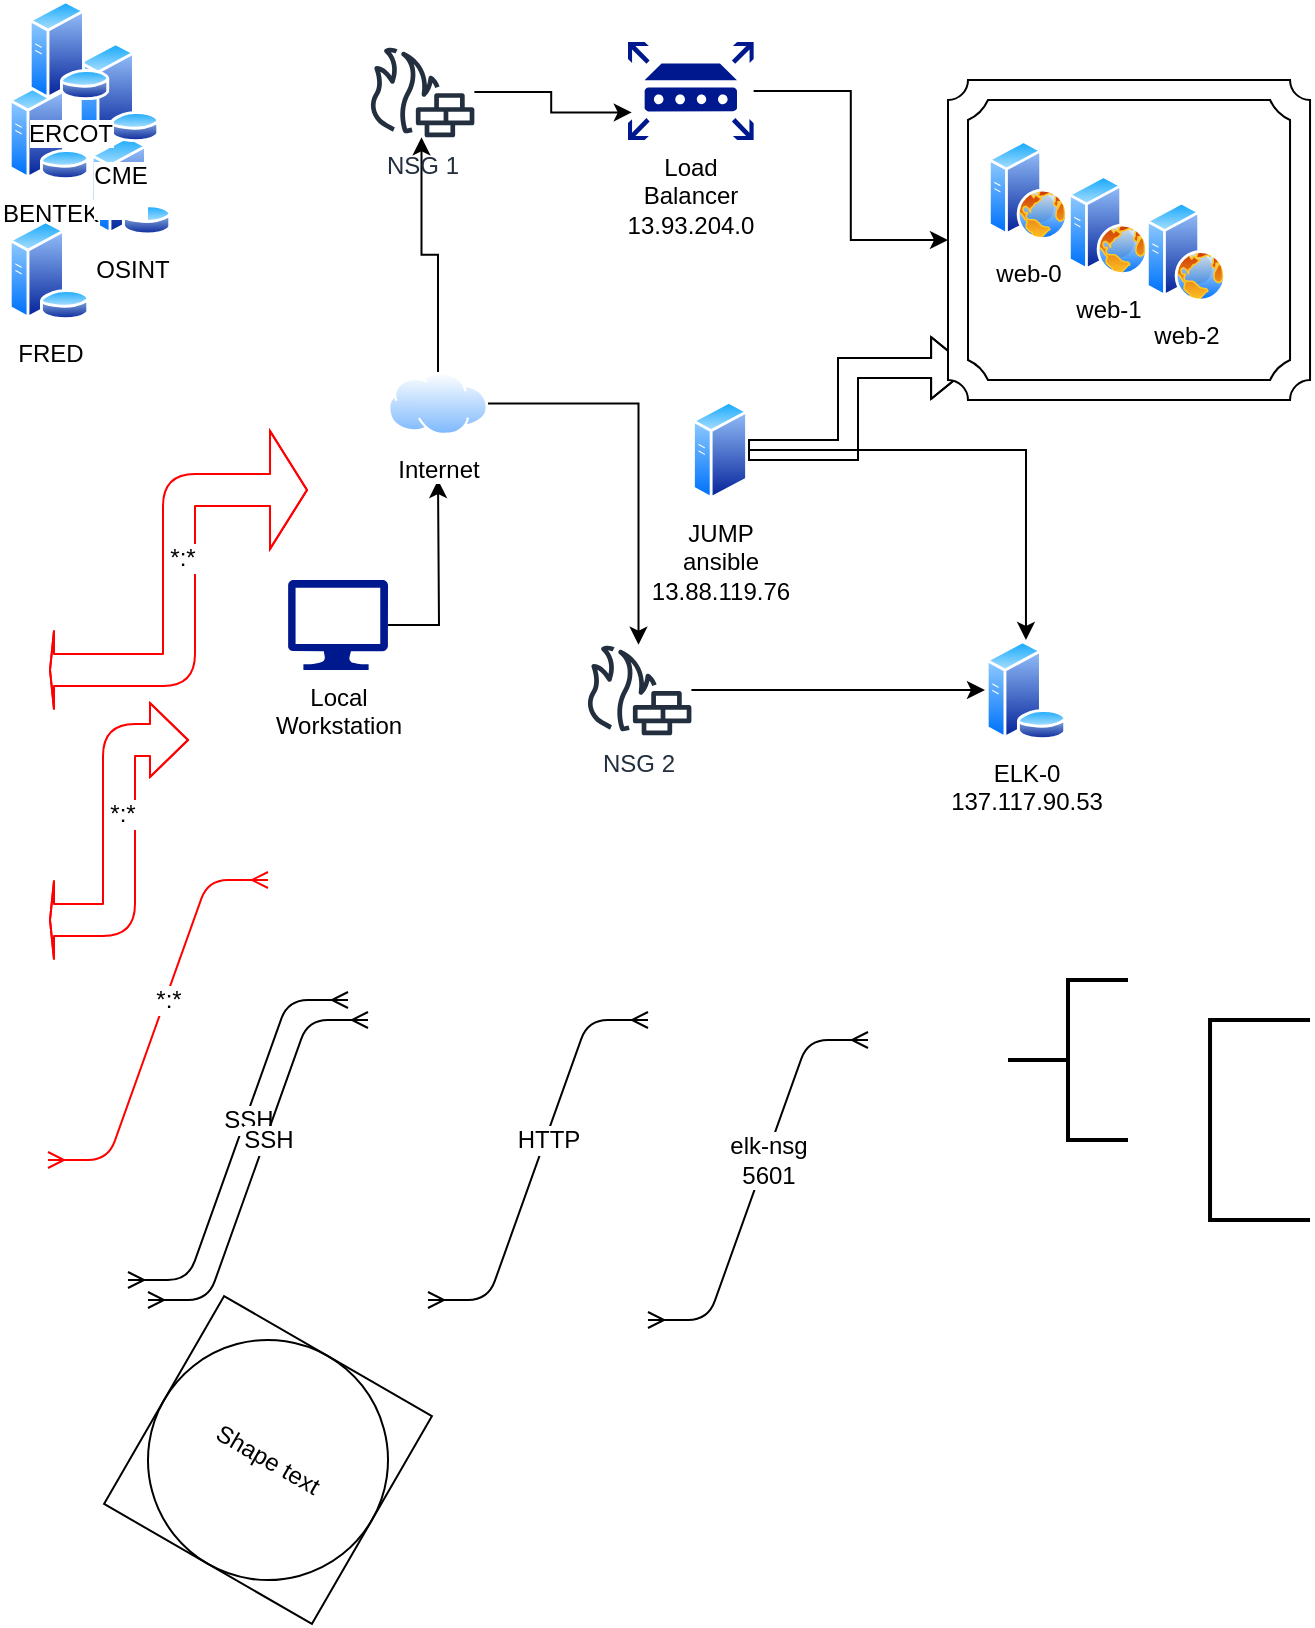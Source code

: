 <mxfile version="15.1.4" type="github">
  <diagram id="9okl2IrPLdP8ZMf2GUG3" name="Page-1">
    <mxGraphModel dx="755" dy="715" grid="1" gridSize="10" guides="1" tooltips="1" connect="1" arrows="1" fold="1" page="1" pageScale="1" pageWidth="850" pageHeight="1100" math="0" shadow="0">
      <root>
        <mxCell id="0" />
        <mxCell id="1" parent="0" />
        <mxCell id="ugEn6Aw3yPXX-bUqDPKo-30" value="OSINT" style="aspect=fixed;perimeter=ellipsePerimeter;html=1;align=center;shadow=0;dashed=0;spacingTop=3;image;image=img/lib/active_directory/database_server.svg;" parent="1" vertex="1">
          <mxGeometry x="61" y="127.62" width="41" height="50" as="geometry" />
        </mxCell>
        <mxCell id="ugEn6Aw3yPXX-bUqDPKo-29" value="BENTEK" style="aspect=fixed;perimeter=ellipsePerimeter;html=1;align=center;shadow=0;dashed=0;spacingTop=3;image;image=img/lib/active_directory/database_server.svg;" parent="1" vertex="1">
          <mxGeometry x="20" y="100" width="41" height="50" as="geometry" />
        </mxCell>
        <mxCell id="ugEn6Aw3yPXX-bUqDPKo-17" style="edgeStyle=orthogonalEdgeStyle;rounded=0;orthogonalLoop=1;jettySize=auto;html=1;" parent="1" source="ugEn6Aw3yPXX-bUqDPKo-3" edge="1">
          <mxGeometry relative="1" as="geometry">
            <mxPoint x="235" y="300.0" as="targetPoint" />
          </mxGeometry>
        </mxCell>
        <mxCell id="ugEn6Aw3yPXX-bUqDPKo-3" value="Local &lt;br&gt;Workstation" style="sketch=0;aspect=fixed;pointerEvents=1;shadow=0;dashed=0;html=1;strokeColor=none;labelPosition=center;verticalLabelPosition=bottom;verticalAlign=top;align=center;fillColor=#00188D;shape=mxgraph.azure.computer" parent="1" vertex="1">
          <mxGeometry x="160" y="350" width="50" height="45" as="geometry" />
        </mxCell>
        <mxCell id="ugEn6Aw3yPXX-bUqDPKo-24" style="edgeStyle=orthogonalEdgeStyle;rounded=0;orthogonalLoop=1;jettySize=auto;html=1;" parent="1" source="ugEn6Aw3yPXX-bUqDPKo-4" target="ugEn6Aw3yPXX-bUqDPKo-12" edge="1">
          <mxGeometry relative="1" as="geometry" />
        </mxCell>
        <mxCell id="ugEn6Aw3yPXX-bUqDPKo-25" style="edgeStyle=orthogonalEdgeStyle;rounded=0;orthogonalLoop=1;jettySize=auto;html=1;" parent="1" source="ugEn6Aw3yPXX-bUqDPKo-4" target="ugEn6Aw3yPXX-bUqDPKo-13" edge="1">
          <mxGeometry relative="1" as="geometry" />
        </mxCell>
        <mxCell id="ugEn6Aw3yPXX-bUqDPKo-4" value="Internet" style="aspect=fixed;perimeter=ellipsePerimeter;html=1;align=center;shadow=0;dashed=0;spacingTop=3;image;image=img/lib/active_directory/internet_cloud.svg;" parent="1" vertex="1">
          <mxGeometry x="210" y="246" width="50" height="31.5" as="geometry" />
        </mxCell>
        <mxCell id="ugEn6Aw3yPXX-bUqDPKo-23" style="edgeStyle=orthogonalEdgeStyle;rounded=0;orthogonalLoop=1;jettySize=auto;html=1;" parent="1" source="ugEn6Aw3yPXX-bUqDPKo-5" target="ugEn6Aw3yPXX-bUqDPKo-22" edge="1">
          <mxGeometry relative="1" as="geometry" />
        </mxCell>
        <mxCell id="ugEn6Aw3yPXX-bUqDPKo-5" value="Load&lt;br&gt;Balancer&lt;br&gt;13.93.204.0" style="sketch=0;aspect=fixed;pointerEvents=1;shadow=0;dashed=0;html=1;strokeColor=none;labelPosition=center;verticalLabelPosition=bottom;verticalAlign=top;align=center;fillColor=#00188D;shape=mxgraph.mscae.enterprise.router" parent="1" vertex="1">
          <mxGeometry x="330" y="81" width="62.82" height="49" as="geometry" />
        </mxCell>
        <mxCell id="ugEn6Aw3yPXX-bUqDPKo-37" style="edgeStyle=orthogonalEdgeStyle;rounded=0;orthogonalLoop=1;jettySize=auto;html=1;" parent="1" source="ugEn6Aw3yPXX-bUqDPKo-6" target="ugEn6Aw3yPXX-bUqDPKo-8" edge="1">
          <mxGeometry relative="1" as="geometry" />
        </mxCell>
        <mxCell id="ugEn6Aw3yPXX-bUqDPKo-38" style="edgeStyle=orthogonalEdgeStyle;rounded=0;orthogonalLoop=1;jettySize=auto;html=1;exitX=1;exitY=0.5;exitDx=0;exitDy=0;entryX=0.061;entryY=0.9;entryDx=0;entryDy=0;entryPerimeter=0;shape=flexArrow;" parent="1" source="ugEn6Aw3yPXX-bUqDPKo-6" target="ugEn6Aw3yPXX-bUqDPKo-22" edge="1">
          <mxGeometry relative="1" as="geometry" />
        </mxCell>
        <mxCell id="ugEn6Aw3yPXX-bUqDPKo-6" value="JUMP&lt;br&gt;ansible&lt;br&gt;13.88.119.76&lt;br&gt;" style="aspect=fixed;perimeter=ellipsePerimeter;html=1;align=center;shadow=0;dashed=0;spacingTop=3;image;image=img/lib/active_directory/generic_server.svg;" parent="1" vertex="1">
          <mxGeometry x="362" y="260" width="28.0" height="50" as="geometry" />
        </mxCell>
        <mxCell id="ugEn6Aw3yPXX-bUqDPKo-7" value="web-0" style="aspect=fixed;perimeter=ellipsePerimeter;html=1;align=center;shadow=0;dashed=0;spacingTop=3;image;image=img/lib/active_directory/web_server.svg;" parent="1" vertex="1">
          <mxGeometry x="510" y="130" width="40" height="50" as="geometry" />
        </mxCell>
        <mxCell id="ugEn6Aw3yPXX-bUqDPKo-8" value="ELK-0&lt;br&gt;137.117.90.53" style="aspect=fixed;perimeter=ellipsePerimeter;html=1;align=center;shadow=0;dashed=0;spacingTop=3;image;image=img/lib/active_directory/database_server.svg;" parent="1" vertex="1">
          <mxGeometry x="508.48" y="380" width="41" height="50" as="geometry" />
        </mxCell>
        <mxCell id="ugEn6Aw3yPXX-bUqDPKo-20" style="edgeStyle=orthogonalEdgeStyle;rounded=0;orthogonalLoop=1;jettySize=auto;html=1;entryX=0.03;entryY=0.719;entryDx=0;entryDy=0;entryPerimeter=0;" parent="1" source="ugEn6Aw3yPXX-bUqDPKo-12" target="ugEn6Aw3yPXX-bUqDPKo-5" edge="1">
          <mxGeometry relative="1" as="geometry" />
        </mxCell>
        <mxCell id="ugEn6Aw3yPXX-bUqDPKo-12" value="NSG 1" style="sketch=0;outlineConnect=0;fontColor=#232F3E;gradientColor=none;fillColor=#232F3E;strokeColor=none;dashed=0;verticalLabelPosition=bottom;verticalAlign=top;align=center;html=1;fontSize=12;fontStyle=0;aspect=fixed;pointerEvents=1;shape=mxgraph.aws4.generic_firewall;" parent="1" vertex="1">
          <mxGeometry x="200" y="83.38" width="53.48" height="45.25" as="geometry" />
        </mxCell>
        <mxCell id="ugEn6Aw3yPXX-bUqDPKo-19" style="edgeStyle=orthogonalEdgeStyle;rounded=0;orthogonalLoop=1;jettySize=auto;html=1;entryX=0;entryY=0.5;entryDx=0;entryDy=0;" parent="1" source="ugEn6Aw3yPXX-bUqDPKo-13" target="ugEn6Aw3yPXX-bUqDPKo-8" edge="1">
          <mxGeometry relative="1" as="geometry" />
        </mxCell>
        <mxCell id="ugEn6Aw3yPXX-bUqDPKo-13" value="NSG 2" style="sketch=0;outlineConnect=0;fontColor=#232F3E;gradientColor=none;fillColor=#232F3E;strokeColor=none;dashed=0;verticalLabelPosition=bottom;verticalAlign=top;align=center;html=1;fontSize=12;fontStyle=0;aspect=fixed;pointerEvents=1;shape=mxgraph.aws4.generic_firewall;" parent="1" vertex="1">
          <mxGeometry x="308.52" y="382.37" width="53.48" height="45.25" as="geometry" />
        </mxCell>
        <mxCell id="ugEn6Aw3yPXX-bUqDPKo-14" value="web-1" style="aspect=fixed;perimeter=ellipsePerimeter;html=1;align=center;shadow=0;dashed=0;spacingTop=3;image;image=img/lib/active_directory/web_server.svg;" parent="1" vertex="1">
          <mxGeometry x="550" y="147.5" width="40" height="50" as="geometry" />
        </mxCell>
        <mxCell id="ugEn6Aw3yPXX-bUqDPKo-15" value="web-2" style="aspect=fixed;perimeter=ellipsePerimeter;html=1;align=center;shadow=0;dashed=0;spacingTop=3;image;image=img/lib/active_directory/web_server.svg;" parent="1" vertex="1">
          <mxGeometry x="589" y="160.75" width="40" height="50" as="geometry" />
        </mxCell>
        <mxCell id="ugEn6Aw3yPXX-bUqDPKo-22" value="" style="verticalLabelPosition=bottom;verticalAlign=top;html=1;shape=mxgraph.basic.plaque_frame;dx=10;" parent="1" vertex="1">
          <mxGeometry x="490" y="100" width="181.02" height="160" as="geometry" />
        </mxCell>
        <mxCell id="ugEn6Aw3yPXX-bUqDPKo-27" value="CME&lt;br&gt;&lt;span style=&quot;color: rgba(0 , 0 , 0 , 0) ; font-family: monospace ; font-size: 0px ; background-color: rgb(248 , 249 , 250)&quot;&gt;%3CmxGraphModel%3E%3Croot%3E%3CmxCell%20id%3D%220%22%2F%3E%3CmxCell%20id%3D%221%22%20parent%3D%220%22%2F%3E%3CmxCell%20id%3D%222%22%20value%3D%22ERCOT%22%20style%3D%22aspect%3Dfixed%3Bperimeter%3DellipsePerimeter%3Bhtml%3D1%3Balign%3Dcenter%3Bshadow%3D0%3Bdashed%3D0%3BspacingTop%3D3%3Bimage%3Bimage%3Dimg%2Flib%2Factive_directory%2Fdatabase_server.svg%3B%22%20vertex%3D%221%22%20parent%3D%221%22%3E%3CmxGeometry%20x%3D%2230%22%20y%3D%2260%22%20width%3D%2241%22%20height%3D%2250%22%20as%3D%22geometry%22%2F%3E%3C%2FmxCell%3E%3C%2Froot%3E%3C%2FmxGraphModel%3E&lt;/span&gt;" style="aspect=fixed;perimeter=ellipsePerimeter;html=1;align=center;shadow=0;dashed=0;spacingTop=3;image;image=img/lib/active_directory/database_server.svg;" parent="1" vertex="1">
          <mxGeometry x="55" y="81" width="41" height="50" as="geometry" />
        </mxCell>
        <mxCell id="ugEn6Aw3yPXX-bUqDPKo-26" value="ERCOT" style="aspect=fixed;perimeter=ellipsePerimeter;html=1;align=center;shadow=0;dashed=0;spacingTop=3;image;image=img/lib/active_directory/database_server.svg;" parent="1" vertex="1">
          <mxGeometry x="30" y="60" width="41" height="50" as="geometry" />
        </mxCell>
        <mxCell id="ugEn6Aw3yPXX-bUqDPKo-31" value="FRED" style="aspect=fixed;perimeter=ellipsePerimeter;html=1;align=center;shadow=0;dashed=0;spacingTop=3;image;image=img/lib/active_directory/database_server.svg;" parent="1" vertex="1">
          <mxGeometry x="20" y="170" width="41" height="50" as="geometry" />
        </mxCell>
        <mxCell id="ugEn6Aw3yPXX-bUqDPKo-40" value="SSH" style="edgeStyle=entityRelationEdgeStyle;fontSize=12;html=1;endArrow=ERmany;startArrow=ERmany;" parent="1" edge="1">
          <mxGeometry x="0.106" y="-1" width="100" height="100" relative="1" as="geometry">
            <mxPoint x="80" y="700" as="sourcePoint" />
            <mxPoint x="190" y="560" as="targetPoint" />
            <mxPoint as="offset" />
          </mxGeometry>
        </mxCell>
        <mxCell id="ugEn6Aw3yPXX-bUqDPKo-41" value="SSH" style="edgeStyle=entityRelationEdgeStyle;fontSize=12;html=1;endArrow=ERmany;startArrow=ERmany;" parent="1" edge="1">
          <mxGeometry x="0.106" y="-1" width="100" height="100" relative="1" as="geometry">
            <mxPoint x="90" y="710" as="sourcePoint" />
            <mxPoint x="200" y="570" as="targetPoint" />
            <mxPoint as="offset" />
          </mxGeometry>
        </mxCell>
        <mxCell id="ugEn6Aw3yPXX-bUqDPKo-42" value="HTTP" style="edgeStyle=entityRelationEdgeStyle;fontSize=12;html=1;endArrow=ERmany;startArrow=ERmany;" parent="1" edge="1">
          <mxGeometry x="0.106" y="-1" width="100" height="100" relative="1" as="geometry">
            <mxPoint x="230" y="710" as="sourcePoint" />
            <mxPoint x="340" y="570" as="targetPoint" />
            <mxPoint as="offset" />
          </mxGeometry>
        </mxCell>
        <mxCell id="ugEn6Aw3yPXX-bUqDPKo-44" value="elk-nsg&lt;br&gt;5601" style="edgeStyle=entityRelationEdgeStyle;fontSize=12;html=1;endArrow=ERmany;startArrow=ERmany;" parent="1" edge="1">
          <mxGeometry x="0.106" y="-1" width="100" height="100" relative="1" as="geometry">
            <mxPoint x="340" y="720" as="sourcePoint" />
            <mxPoint x="450" y="580" as="targetPoint" />
            <mxPoint as="offset" />
          </mxGeometry>
        </mxCell>
        <mxCell id="mapPhaBUs7QoFYaAFKlD-1" value="*:*" style="edgeStyle=entityRelationEdgeStyle;fontSize=12;html=1;endArrow=ERmany;startArrow=ERmany;strokeColor=#FF0000;" edge="1" parent="1">
          <mxGeometry x="0.106" y="-1" width="100" height="100" relative="1" as="geometry">
            <mxPoint x="40" y="640" as="sourcePoint" />
            <mxPoint x="150" y="500" as="targetPoint" />
            <mxPoint as="offset" />
          </mxGeometry>
        </mxCell>
        <mxCell id="mapPhaBUs7QoFYaAFKlD-3" value="" style="strokeWidth=2;html=1;shape=mxgraph.flowchart.annotation_2;align=left;labelPosition=right;pointerEvents=1;" vertex="1" parent="1">
          <mxGeometry x="520" y="550" width="60" height="80" as="geometry" />
        </mxCell>
        <mxCell id="mapPhaBUs7QoFYaAFKlD-4" value="" style="strokeWidth=2;html=1;shape=mxgraph.flowchart.annotation_1;align=left;pointerEvents=1;" vertex="1" parent="1">
          <mxGeometry x="621.02" y="570" width="50" height="100" as="geometry" />
        </mxCell>
        <mxCell id="mapPhaBUs7QoFYaAFKlD-8" value="*:*" style="edgeStyle=elbowEdgeStyle;fontSize=12;html=1;endArrow=ERmany;startArrow=ERmany;strokeColor=#FF0000;shape=flexArrow;startWidth=22;startSize=0.33;width=16;endWidth=42;endSize=5.83;" edge="1" parent="1">
          <mxGeometry x="0.106" y="-1" width="100" height="100" relative="1" as="geometry">
            <mxPoint x="40.5" y="395" as="sourcePoint" />
            <mxPoint x="170" y="305" as="targetPoint" />
            <mxPoint as="offset" />
          </mxGeometry>
        </mxCell>
        <mxCell id="mapPhaBUs7QoFYaAFKlD-9" value="*:*" style="edgeStyle=elbowEdgeStyle;fontSize=12;html=1;endArrow=ERmany;startArrow=ERmany;strokeColor=#FF0000;shape=flexArrow;startWidth=22;startSize=0.33;width=16;" edge="1" parent="1">
          <mxGeometry x="0.106" y="-1" width="100" height="100" relative="1" as="geometry">
            <mxPoint x="40.5" y="520" as="sourcePoint" />
            <mxPoint x="110.5" y="430" as="targetPoint" />
            <mxPoint as="offset" />
          </mxGeometry>
        </mxCell>
        <mxCell id="mapPhaBUs7QoFYaAFKlD-10" value="Shape text" style="shape=stencil(tZThDoIgEICfhr8NYT1Ao3oP0jOZBAwo6+1D0S1NXWu4Oba70+8+kRNR5ipuABFcIXpEhGQYhzXEzSTmzkDuY/LBreAXCbHivNU1NKLwPUOoCqzwbZWeED6Ee9qLslwrFSBCKzeqfNQDjAsVnsXPCOvbv0aRCfwbeLC9ZMwicv4du9tvA8428h1jB/vkvunAY+Nsqw+XDJz9j6UsZJYON2UXntdXq++qmJWx7Vytn/fpME6HdVZooS1lpbaw4lMKKeNMr+wgSCmMg8TeA32xffdiX/5dNv7IusQb);whiteSpace=wrap;html=1;rotation=30;" vertex="1" parent="1">
          <mxGeometry x="90" y="730" width="120" height="120" as="geometry" />
        </mxCell>
      </root>
    </mxGraphModel>
  </diagram>
</mxfile>

